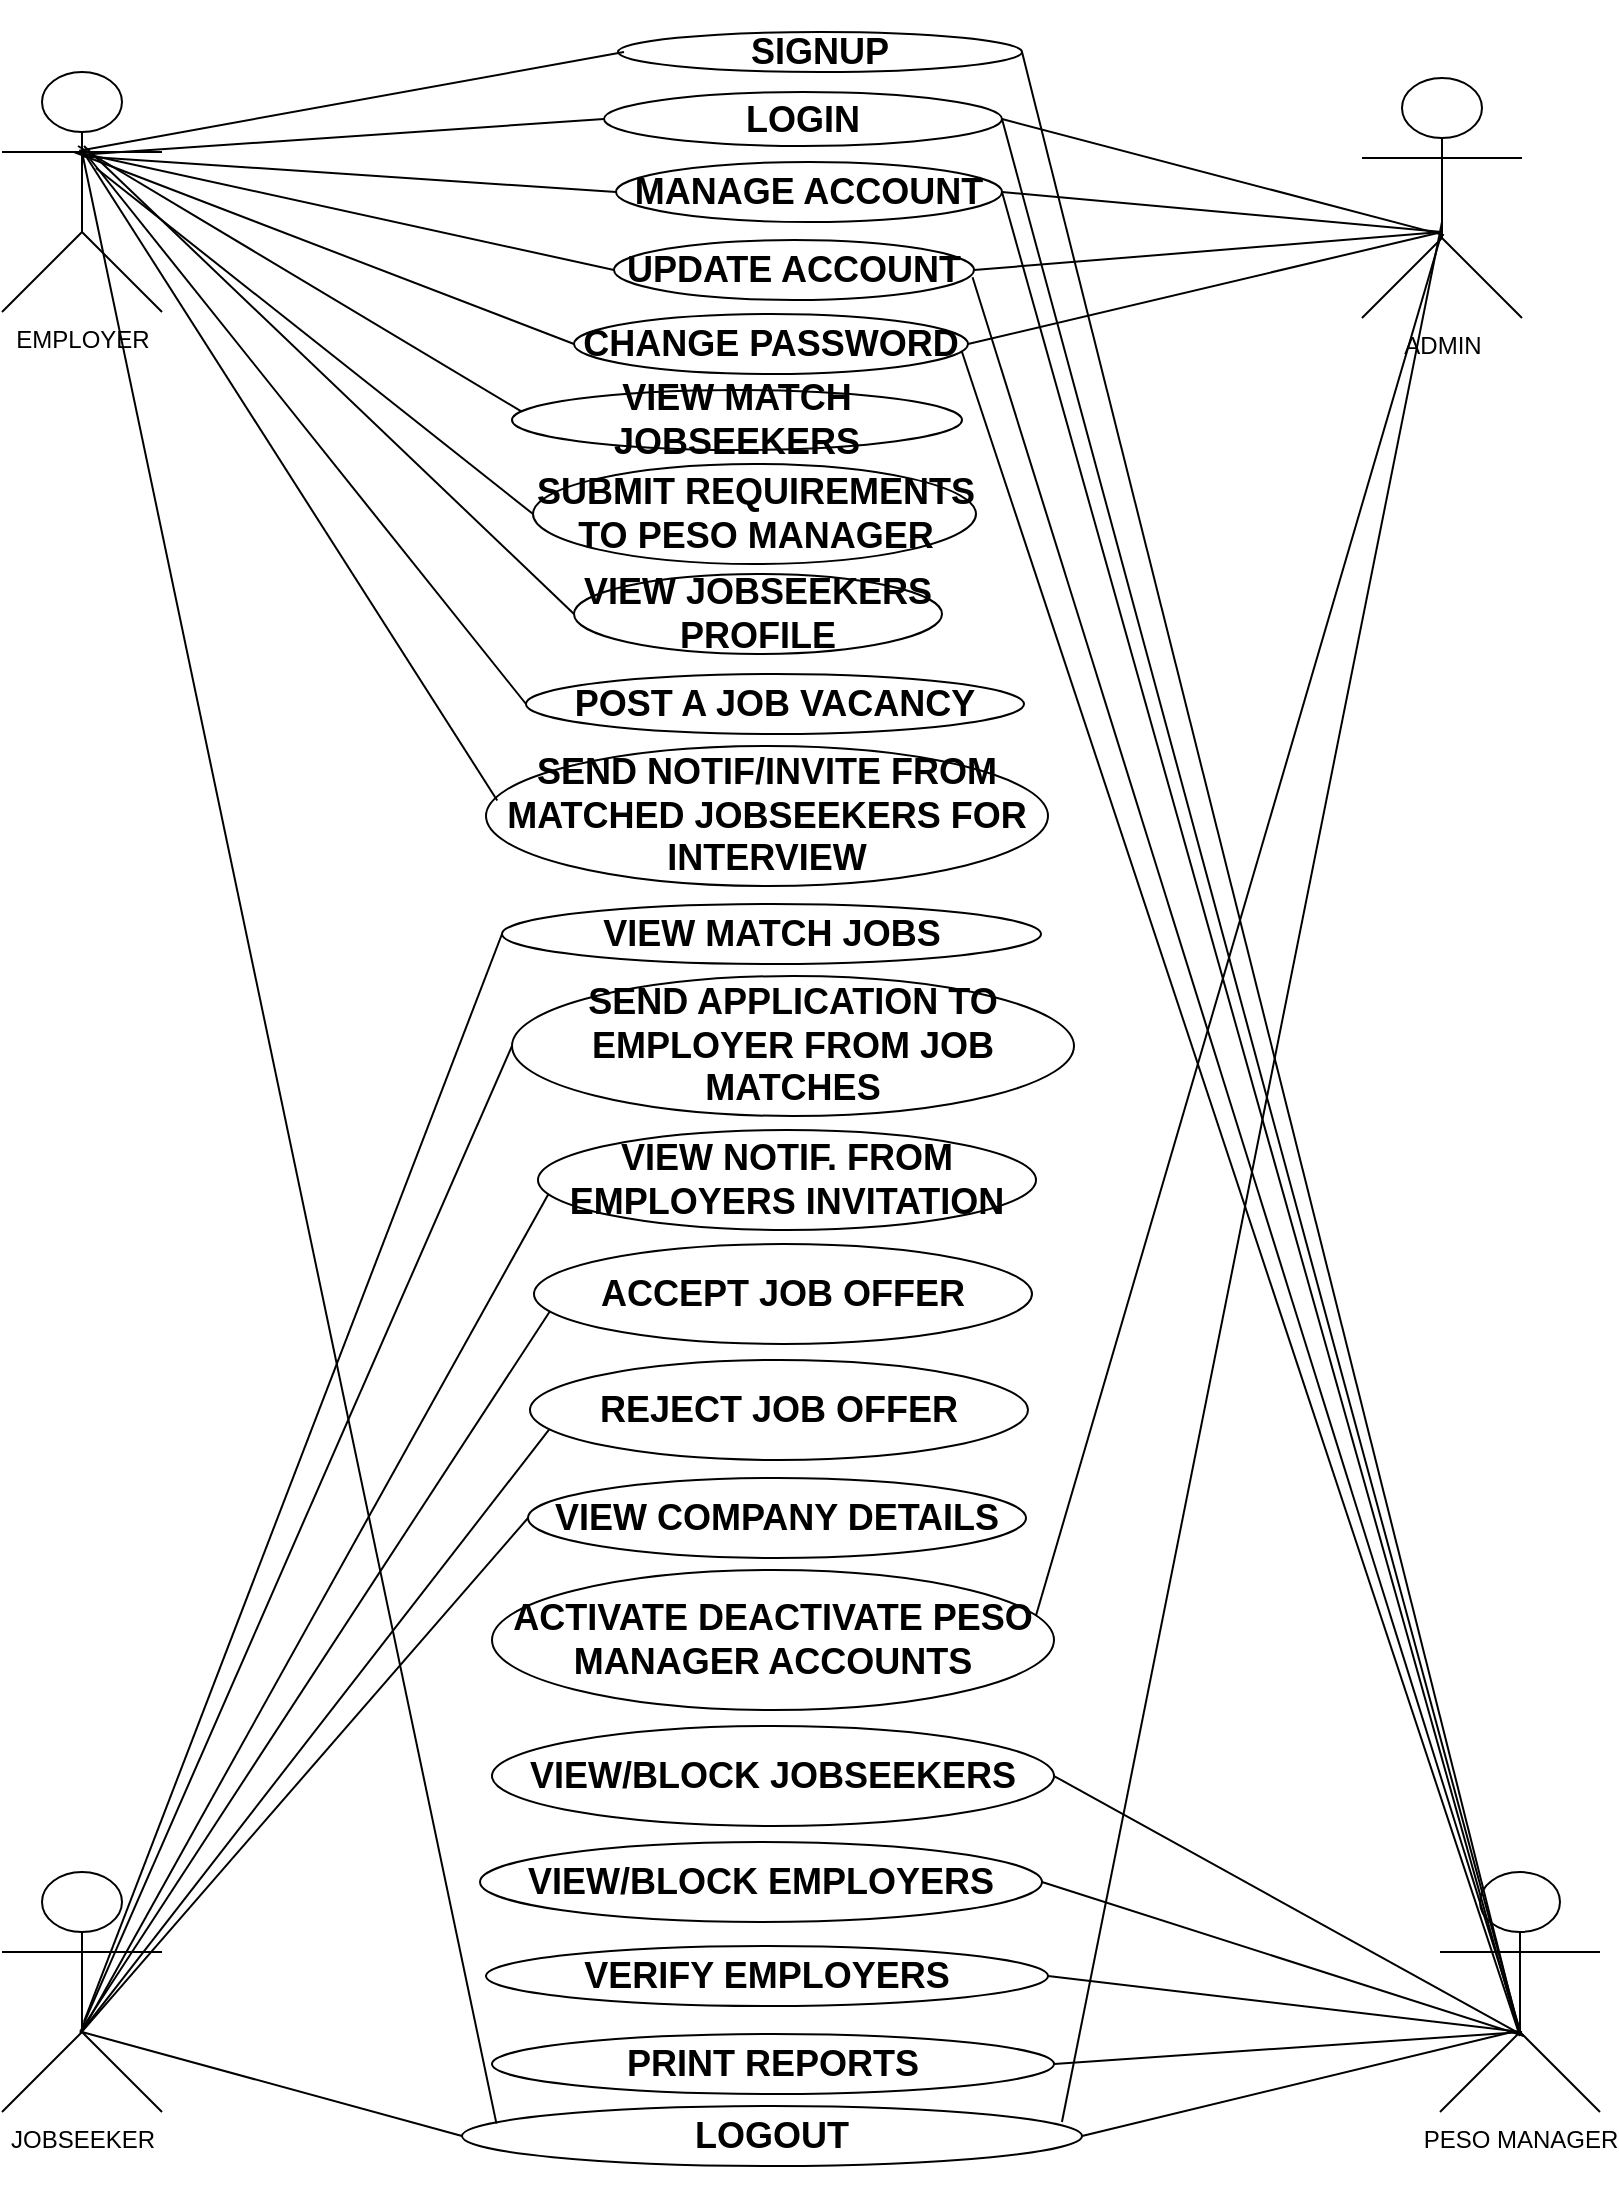 <mxfile version="24.7.12">
  <diagram name="Page-1" id="Fh5-t3P4nHTUfiatLPA4">
    <mxGraphModel dx="1276" dy="499" grid="1" gridSize="10" guides="1" tooltips="1" connect="1" arrows="1" fold="1" page="1" pageScale="1" pageWidth="850" pageHeight="1100" math="0" shadow="0">
      <root>
        <mxCell id="0" />
        <mxCell id="1" parent="0" />
        <mxCell id="-JHyRACf4zkEP295ArYi-2" value="ADMIN" style="shape=umlActor;verticalLabelPosition=bottom;verticalAlign=top;html=1;outlineConnect=0;" vertex="1" parent="1">
          <mxGeometry x="720" y="43" width="80" height="120" as="geometry" />
        </mxCell>
        <mxCell id="-JHyRACf4zkEP295ArYi-9" value="JOBSEEKER" style="shape=umlActor;verticalLabelPosition=bottom;verticalAlign=top;html=1;outlineConnect=0;" vertex="1" parent="1">
          <mxGeometry x="40" y="940" width="80" height="120" as="geometry" />
        </mxCell>
        <mxCell id="-JHyRACf4zkEP295ArYi-10" value="PESO MANAGER" style="shape=umlActor;verticalLabelPosition=bottom;verticalAlign=top;html=1;outlineConnect=0;" vertex="1" parent="1">
          <mxGeometry x="759" y="940" width="80" height="120" as="geometry" />
        </mxCell>
        <mxCell id="-JHyRACf4zkEP295ArYi-11" value="EMPLOYER" style="shape=umlActor;verticalLabelPosition=bottom;verticalAlign=top;html=1;outlineConnect=0;" vertex="1" parent="1">
          <mxGeometry x="40" y="40" width="80" height="120" as="geometry" />
        </mxCell>
        <mxCell id="-JHyRACf4zkEP295ArYi-31" value="&lt;h2&gt;SIGNUP&lt;/h2&gt;" style="ellipse;whiteSpace=wrap;html=1;" vertex="1" parent="1">
          <mxGeometry x="348" y="20" width="202" height="20" as="geometry" />
        </mxCell>
        <mxCell id="-JHyRACf4zkEP295ArYi-33" value="&lt;h2&gt;LOGIN&lt;/h2&gt;" style="ellipse;whiteSpace=wrap;html=1;" vertex="1" parent="1">
          <mxGeometry x="341" y="50" width="199" height="27" as="geometry" />
        </mxCell>
        <mxCell id="-JHyRACf4zkEP295ArYi-34" value="&lt;h2&gt;MANAGE ACCOUNT&lt;/h2&gt;" style="ellipse;whiteSpace=wrap;html=1;" vertex="1" parent="1">
          <mxGeometry x="347" y="85" width="193" height="30" as="geometry" />
        </mxCell>
        <mxCell id="-JHyRACf4zkEP295ArYi-35" value="&lt;h2&gt;UPDATE ACCOUNT&lt;/h2&gt;" style="ellipse;whiteSpace=wrap;html=1;" vertex="1" parent="1">
          <mxGeometry x="346" y="124" width="180" height="30" as="geometry" />
        </mxCell>
        <mxCell id="-JHyRACf4zkEP295ArYi-36" value="&lt;h2&gt;CHANGE PASSWORD&lt;/h2&gt;" style="ellipse;whiteSpace=wrap;html=1;" vertex="1" parent="1">
          <mxGeometry x="326" y="161" width="197" height="30" as="geometry" />
        </mxCell>
        <mxCell id="-JHyRACf4zkEP295ArYi-37" value="&lt;h2&gt;VIEW MATCH JOBSEEKERS&lt;/h2&gt;" style="ellipse;whiteSpace=wrap;html=1;" vertex="1" parent="1">
          <mxGeometry x="295" y="199" width="225" height="30" as="geometry" />
        </mxCell>
        <mxCell id="-JHyRACf4zkEP295ArYi-38" value="&lt;h2&gt;SUBMIT REQUIREMENTS TO PESO MANAGER&lt;/h2&gt;" style="ellipse;whiteSpace=wrap;html=1;" vertex="1" parent="1">
          <mxGeometry x="305.5" y="236" width="221.5" height="50" as="geometry" />
        </mxCell>
        <mxCell id="-JHyRACf4zkEP295ArYi-39" value="&lt;h2&gt;VIEW JOBSEEKERS PROFILE&lt;/h2&gt;" style="ellipse;whiteSpace=wrap;html=1;" vertex="1" parent="1">
          <mxGeometry x="326" y="291" width="184" height="40" as="geometry" />
        </mxCell>
        <mxCell id="-JHyRACf4zkEP295ArYi-40" value="&lt;h2&gt;POST A JOB VACANCY&lt;/h2&gt;" style="ellipse;whiteSpace=wrap;html=1;" vertex="1" parent="1">
          <mxGeometry x="302" y="341" width="249" height="30" as="geometry" />
        </mxCell>
        <mxCell id="-JHyRACf4zkEP295ArYi-41" value="&lt;h2&gt;SEND NOTIF/INVITE FROM MATCHED JOBSEEKERS FOR INTERVIEW&lt;/h2&gt;" style="ellipse;whiteSpace=wrap;html=1;" vertex="1" parent="1">
          <mxGeometry x="282" y="377" width="281" height="70" as="geometry" />
        </mxCell>
        <mxCell id="-JHyRACf4zkEP295ArYi-42" value="&lt;h2&gt;VIEW MATCH JOBS&lt;/h2&gt;" style="ellipse;whiteSpace=wrap;html=1;" vertex="1" parent="1">
          <mxGeometry x="290" y="456" width="269.5" height="30" as="geometry" />
        </mxCell>
        <mxCell id="-JHyRACf4zkEP295ArYi-43" value="&lt;h2&gt;SEND APPLICATION TO EMPLOYER FROM JOB MATCHES&lt;/h2&gt;" style="ellipse;whiteSpace=wrap;html=1;" vertex="1" parent="1">
          <mxGeometry x="295" y="492" width="281" height="70" as="geometry" />
        </mxCell>
        <mxCell id="-JHyRACf4zkEP295ArYi-44" value="&lt;h2&gt;VIEW NOTIF. FROM EMPLOYERS INVITATION&lt;/h2&gt;" style="ellipse;whiteSpace=wrap;html=1;" vertex="1" parent="1">
          <mxGeometry x="308" y="569" width="249" height="50" as="geometry" />
        </mxCell>
        <mxCell id="-JHyRACf4zkEP295ArYi-45" value="&lt;h2&gt;ACCEPT JOB OFFER&lt;/h2&gt;" style="ellipse;whiteSpace=wrap;html=1;" vertex="1" parent="1">
          <mxGeometry x="306" y="626" width="249" height="50" as="geometry" />
        </mxCell>
        <mxCell id="-JHyRACf4zkEP295ArYi-46" value="&lt;h2&gt;REJECT JOB OFFER&lt;/h2&gt;" style="ellipse;whiteSpace=wrap;html=1;" vertex="1" parent="1">
          <mxGeometry x="304" y="684" width="249" height="50" as="geometry" />
        </mxCell>
        <mxCell id="-JHyRACf4zkEP295ArYi-47" value="&lt;h2&gt;VIEW COMPANY DETAILS&lt;/h2&gt;" style="ellipse;whiteSpace=wrap;html=1;" vertex="1" parent="1">
          <mxGeometry x="303" y="743" width="249" height="40" as="geometry" />
        </mxCell>
        <mxCell id="-JHyRACf4zkEP295ArYi-49" value="&lt;h2&gt;ACTIVATE DEACTIVATE PESO MANAGER ACCOUNTS&lt;/h2&gt;" style="ellipse;whiteSpace=wrap;html=1;" vertex="1" parent="1">
          <mxGeometry x="285" y="789" width="281" height="70" as="geometry" />
        </mxCell>
        <mxCell id="-JHyRACf4zkEP295ArYi-50" value="&lt;h2&gt;VIEW/BLOCK JOBSEEKERS&lt;/h2&gt;" style="ellipse;whiteSpace=wrap;html=1;" vertex="1" parent="1">
          <mxGeometry x="285" y="867" width="281" height="50" as="geometry" />
        </mxCell>
        <mxCell id="-JHyRACf4zkEP295ArYi-51" value="&lt;h2&gt;VIEW/BLOCK EMPLOYERS&lt;/h2&gt;" style="ellipse;whiteSpace=wrap;html=1;" vertex="1" parent="1">
          <mxGeometry x="279" y="925" width="281" height="40" as="geometry" />
        </mxCell>
        <mxCell id="-JHyRACf4zkEP295ArYi-52" value="&lt;h2&gt;VERIFY EMPLOYERS&lt;/h2&gt;" style="ellipse;whiteSpace=wrap;html=1;" vertex="1" parent="1">
          <mxGeometry x="282" y="977" width="281" height="30" as="geometry" />
        </mxCell>
        <mxCell id="-JHyRACf4zkEP295ArYi-53" value="&lt;h2&gt;PRINT REPORTS&lt;/h2&gt;" style="ellipse;whiteSpace=wrap;html=1;" vertex="1" parent="1">
          <mxGeometry x="285" y="1021" width="281" height="30" as="geometry" />
        </mxCell>
        <mxCell id="-JHyRACf4zkEP295ArYi-54" value="&lt;h2&gt;LOGOUT&lt;/h2&gt;" style="ellipse;whiteSpace=wrap;html=1;" vertex="1" parent="1">
          <mxGeometry x="270" y="1057" width="310" height="30" as="geometry" />
        </mxCell>
        <mxCell id="-JHyRACf4zkEP295ArYi-56" value="" style="endArrow=none;html=1;rounded=0;exitX=0.445;exitY=0.328;exitDx=0;exitDy=0;exitPerimeter=0;entryX=0;entryY=0.5;entryDx=0;entryDy=0;" edge="1" parent="1">
          <mxGeometry width="50" height="50" relative="1" as="geometry">
            <mxPoint x="78.6" y="79.36" as="sourcePoint" />
            <mxPoint x="351" y="30" as="targetPoint" />
          </mxGeometry>
        </mxCell>
        <mxCell id="-JHyRACf4zkEP295ArYi-57" value="" style="endArrow=none;html=1;rounded=0;exitX=0.445;exitY=0.328;exitDx=0;exitDy=0;exitPerimeter=0;entryX=0;entryY=0.5;entryDx=0;entryDy=0;" edge="1" parent="1" target="-JHyRACf4zkEP295ArYi-33">
          <mxGeometry width="50" height="50" relative="1" as="geometry">
            <mxPoint x="79.6" y="81.36" as="sourcePoint" />
            <mxPoint x="339" y="55.5" as="targetPoint" />
          </mxGeometry>
        </mxCell>
        <mxCell id="-JHyRACf4zkEP295ArYi-58" value="" style="endArrow=none;html=1;rounded=0;entryX=0;entryY=0.5;entryDx=0;entryDy=0;" edge="1" parent="1" target="-JHyRACf4zkEP295ArYi-34">
          <mxGeometry width="50" height="50" relative="1" as="geometry">
            <mxPoint x="81" y="82.259" as="sourcePoint" />
            <mxPoint x="319" y="60" as="targetPoint" />
          </mxGeometry>
        </mxCell>
        <mxCell id="-JHyRACf4zkEP295ArYi-59" value="" style="endArrow=none;html=1;rounded=0;entryX=0;entryY=0.5;entryDx=0;entryDy=0;" edge="1" parent="1" target="-JHyRACf4zkEP295ArYi-35">
          <mxGeometry width="50" height="50" relative="1" as="geometry">
            <mxPoint x="77" y="80" as="sourcePoint" />
            <mxPoint x="343" y="139" as="targetPoint" />
          </mxGeometry>
        </mxCell>
        <mxCell id="-JHyRACf4zkEP295ArYi-60" value="" style="endArrow=none;html=1;rounded=0;entryX=0;entryY=0.5;entryDx=0;entryDy=0;" edge="1" parent="1" target="-JHyRACf4zkEP295ArYi-36">
          <mxGeometry width="50" height="50" relative="1" as="geometry">
            <mxPoint x="76" y="80" as="sourcePoint" />
            <mxPoint x="334" y="176" as="targetPoint" />
          </mxGeometry>
        </mxCell>
        <mxCell id="-JHyRACf4zkEP295ArYi-62" value="" style="endArrow=none;html=1;rounded=0;entryX=0.02;entryY=0.389;entryDx=0;entryDy=0;entryPerimeter=0;" edge="1" parent="1" target="-JHyRACf4zkEP295ArYi-41">
          <mxGeometry width="50" height="50" relative="1" as="geometry">
            <mxPoint x="80" y="79" as="sourcePoint" />
            <mxPoint x="299.091" y="390.01" as="targetPoint" />
          </mxGeometry>
        </mxCell>
        <mxCell id="-JHyRACf4zkEP295ArYi-63" value="" style="endArrow=none;html=1;rounded=0;entryX=0;entryY=0.5;entryDx=0;entryDy=0;" edge="1" parent="1" target="-JHyRACf4zkEP295ArYi-40">
          <mxGeometry width="50" height="50" relative="1" as="geometry">
            <mxPoint x="82" y="81" as="sourcePoint" />
            <mxPoint x="310" y="348" as="targetPoint" />
          </mxGeometry>
        </mxCell>
        <mxCell id="-JHyRACf4zkEP295ArYi-64" value="" style="endArrow=none;html=1;rounded=0;entryX=0;entryY=0.5;entryDx=0;entryDy=0;" edge="1" parent="1" target="-JHyRACf4zkEP295ArYi-39">
          <mxGeometry width="50" height="50" relative="1" as="geometry">
            <mxPoint x="81" y="77" as="sourcePoint" />
            <mxPoint x="308" y="298" as="targetPoint" />
          </mxGeometry>
        </mxCell>
        <mxCell id="-JHyRACf4zkEP295ArYi-65" value="" style="endArrow=none;html=1;rounded=0;entryX=0;entryY=0.5;entryDx=0;entryDy=0;" edge="1" parent="1" target="-JHyRACf4zkEP295ArYi-38">
          <mxGeometry width="50" height="50" relative="1" as="geometry">
            <mxPoint x="87" y="88" as="sourcePoint" />
            <mxPoint x="290" y="260" as="targetPoint" />
          </mxGeometry>
        </mxCell>
        <mxCell id="-JHyRACf4zkEP295ArYi-66" value="" style="endArrow=none;html=1;rounded=0;entryX=0.035;entryY=0.493;entryDx=0;entryDy=0;entryPerimeter=0;" edge="1" parent="1">
          <mxGeometry width="50" height="50" relative="1" as="geometry">
            <mxPoint x="78" y="77" as="sourcePoint" />
            <mxPoint x="299.875" y="209.79" as="targetPoint" />
          </mxGeometry>
        </mxCell>
        <mxCell id="-JHyRACf4zkEP295ArYi-67" value="" style="endArrow=none;html=1;rounded=0;exitX=1;exitY=0.5;exitDx=0;exitDy=0;" edge="1" parent="1" source="-JHyRACf4zkEP295ArYi-33">
          <mxGeometry width="50" height="50" relative="1" as="geometry">
            <mxPoint x="559" y="89" as="sourcePoint" />
            <mxPoint x="761" y="121.554" as="targetPoint" />
          </mxGeometry>
        </mxCell>
        <mxCell id="-JHyRACf4zkEP295ArYi-68" value="" style="endArrow=none;html=1;rounded=0;exitX=1;exitY=0.5;exitDx=0;exitDy=0;" edge="1" parent="1" source="-JHyRACf4zkEP295ArYi-34">
          <mxGeometry width="50" height="50" relative="1" as="geometry">
            <mxPoint x="528" y="74" as="sourcePoint" />
            <mxPoint x="760" y="120" as="targetPoint" />
          </mxGeometry>
        </mxCell>
        <mxCell id="-JHyRACf4zkEP295ArYi-69" value="" style="endArrow=none;html=1;rounded=0;exitX=1;exitY=0.5;exitDx=0;exitDy=0;" edge="1" parent="1" source="-JHyRACf4zkEP295ArYi-35">
          <mxGeometry width="50" height="50" relative="1" as="geometry">
            <mxPoint x="564" y="150" as="sourcePoint" />
            <mxPoint x="758" y="120.154" as="targetPoint" />
          </mxGeometry>
        </mxCell>
        <mxCell id="-JHyRACf4zkEP295ArYi-70" value="" style="endArrow=none;html=1;rounded=0;exitX=1;exitY=0.5;exitDx=0;exitDy=0;" edge="1" parent="1" source="-JHyRACf4zkEP295ArYi-36">
          <mxGeometry width="50" height="50" relative="1" as="geometry">
            <mxPoint x="536" y="149" as="sourcePoint" />
            <mxPoint x="760" y="120" as="targetPoint" />
          </mxGeometry>
        </mxCell>
        <mxCell id="-JHyRACf4zkEP295ArYi-71" value="" style="endArrow=none;html=1;rounded=0;exitX=0.989;exitY=0.354;exitDx=0;exitDy=0;exitPerimeter=0;" edge="1" parent="1">
          <mxGeometry width="50" height="50" relative="1" as="geometry">
            <mxPoint x="556.999" y="811.78" as="sourcePoint" />
            <mxPoint x="760" y="120" as="targetPoint" />
          </mxGeometry>
        </mxCell>
        <mxCell id="-JHyRACf4zkEP295ArYi-72" value="" style="endArrow=none;html=1;rounded=0;exitX=1;exitY=0.5;exitDx=0;exitDy=0;" edge="1" parent="1" source="-JHyRACf4zkEP295ArYi-31">
          <mxGeometry width="50" height="50" relative="1" as="geometry">
            <mxPoint x="535" y="40" as="sourcePoint" />
            <mxPoint x="798.619" y="1020" as="targetPoint" />
          </mxGeometry>
        </mxCell>
        <mxCell id="-JHyRACf4zkEP295ArYi-73" value="" style="endArrow=none;html=1;rounded=0;exitX=1;exitY=0.5;exitDx=0;exitDy=0;" edge="1" parent="1" source="-JHyRACf4zkEP295ArYi-33">
          <mxGeometry width="50" height="50" relative="1" as="geometry">
            <mxPoint x="550.03" y="145.008" as="sourcePoint" />
            <mxPoint x="797.923" y="1016" as="targetPoint" />
          </mxGeometry>
        </mxCell>
        <mxCell id="-JHyRACf4zkEP295ArYi-76" value="" style="endArrow=none;html=1;rounded=0;exitX=1;exitY=0.5;exitDx=0;exitDy=0;" edge="1" parent="1" source="-JHyRACf4zkEP295ArYi-34">
          <mxGeometry width="50" height="50" relative="1" as="geometry">
            <mxPoint x="527" y="44" as="sourcePoint" />
            <mxPoint x="798.923" y="1022" as="targetPoint" />
          </mxGeometry>
        </mxCell>
        <mxCell id="-JHyRACf4zkEP295ArYi-77" value="" style="endArrow=none;html=1;rounded=0;exitX=0.996;exitY=0.753;exitDx=0;exitDy=0;exitPerimeter=0;" edge="1" parent="1">
          <mxGeometry width="50" height="50" relative="1" as="geometry">
            <mxPoint x="525.28" y="142.59" as="sourcePoint" />
            <mxPoint x="798.923" y="1019" as="targetPoint" />
          </mxGeometry>
        </mxCell>
        <mxCell id="-JHyRACf4zkEP295ArYi-78" value="" style="endArrow=none;html=1;rounded=0;" edge="1" parent="1">
          <mxGeometry width="50" height="50" relative="1" as="geometry">
            <mxPoint x="520" y="180" as="sourcePoint" />
            <mxPoint x="798.923" y="1022" as="targetPoint" />
          </mxGeometry>
        </mxCell>
        <mxCell id="-JHyRACf4zkEP295ArYi-79" value="" style="endArrow=none;html=1;rounded=0;exitX=1;exitY=0.5;exitDx=0;exitDy=0;" edge="1" parent="1" source="-JHyRACf4zkEP295ArYi-50">
          <mxGeometry width="50" height="50" relative="1" as="geometry">
            <mxPoint x="564.909" y="899.4" as="sourcePoint" />
            <mxPoint x="800.923" y="1022" as="targetPoint" />
          </mxGeometry>
        </mxCell>
        <mxCell id="-JHyRACf4zkEP295ArYi-81" value="" style="endArrow=none;html=1;rounded=0;exitX=1;exitY=0.5;exitDx=0;exitDy=0;" edge="1" parent="1" source="-JHyRACf4zkEP295ArYi-51">
          <mxGeometry width="50" height="50" relative="1" as="geometry">
            <mxPoint x="550.281" y="928.6" as="sourcePoint" />
            <mxPoint x="800.923" y="1022" as="targetPoint" />
          </mxGeometry>
        </mxCell>
        <mxCell id="-JHyRACf4zkEP295ArYi-82" value="" style="endArrow=none;html=1;rounded=0;exitX=1;exitY=0.5;exitDx=0;exitDy=0;" edge="1" parent="1" source="-JHyRACf4zkEP295ArYi-52">
          <mxGeometry width="50" height="50" relative="1" as="geometry">
            <mxPoint x="570" y="955" as="sourcePoint" />
            <mxPoint x="800" y="1020" as="targetPoint" />
          </mxGeometry>
        </mxCell>
        <mxCell id="-JHyRACf4zkEP295ArYi-83" value="" style="endArrow=none;html=1;rounded=0;exitX=1;exitY=0.5;exitDx=0;exitDy=0;" edge="1" parent="1" source="-JHyRACf4zkEP295ArYi-53">
          <mxGeometry width="50" height="50" relative="1" as="geometry">
            <mxPoint x="573" y="1002" as="sourcePoint" />
            <mxPoint x="800" y="1020" as="targetPoint" />
          </mxGeometry>
        </mxCell>
        <mxCell id="-JHyRACf4zkEP295ArYi-84" value="" style="endArrow=none;html=1;rounded=0;exitX=1;exitY=0.5;exitDx=0;exitDy=0;" edge="1" parent="1" source="-JHyRACf4zkEP295ArYi-54">
          <mxGeometry width="50" height="50" relative="1" as="geometry">
            <mxPoint x="570" y="1070" as="sourcePoint" />
            <mxPoint x="795" y="1020" as="targetPoint" />
          </mxGeometry>
        </mxCell>
        <mxCell id="-JHyRACf4zkEP295ArYi-85" value="" style="endArrow=none;html=1;rounded=0;exitX=0.966;exitY=0.433;exitDx=0;exitDy=0;exitPerimeter=0;" edge="1" parent="1">
          <mxGeometry width="50" height="50" relative="1" as="geometry">
            <mxPoint x="569.97" y="1064.99" as="sourcePoint" />
            <mxPoint x="760" y="115" as="targetPoint" />
          </mxGeometry>
        </mxCell>
        <mxCell id="-JHyRACf4zkEP295ArYi-86" value="" style="endArrow=none;html=1;rounded=0;exitX=0;exitY=0.5;exitDx=0;exitDy=0;" edge="1" parent="1" source="-JHyRACf4zkEP295ArYi-47">
          <mxGeometry width="50" height="50" relative="1" as="geometry">
            <mxPoint x="272.462" y="826.6" as="sourcePoint" />
            <mxPoint x="80" y="1019.839" as="targetPoint" />
          </mxGeometry>
        </mxCell>
        <mxCell id="-JHyRACf4zkEP295ArYi-88" value="" style="endArrow=none;html=1;rounded=0;exitX=0.031;exitY=0.692;exitDx=0;exitDy=0;exitPerimeter=0;" edge="1" parent="1">
          <mxGeometry width="50" height="50" relative="1" as="geometry">
            <mxPoint x="313.719" y="718.6" as="sourcePoint" />
            <mxPoint x="79" y="1020.839" as="targetPoint" />
          </mxGeometry>
        </mxCell>
        <mxCell id="-JHyRACf4zkEP295ArYi-89" value="" style="endArrow=none;html=1;rounded=0;exitX=0.032;exitY=0.732;exitDx=0;exitDy=0;exitPerimeter=0;" edge="1" parent="1">
          <mxGeometry width="50" height="50" relative="1" as="geometry">
            <mxPoint x="313.968" y="659.6" as="sourcePoint" />
            <mxPoint x="79" y="1019.839" as="targetPoint" />
          </mxGeometry>
        </mxCell>
        <mxCell id="-JHyRACf4zkEP295ArYi-90" value="" style="endArrow=none;html=1;rounded=0;exitX=0.021;exitY=0.64;exitDx=0;exitDy=0;exitPerimeter=0;" edge="1" parent="1" source="-JHyRACf4zkEP295ArYi-44">
          <mxGeometry width="50" height="50" relative="1" as="geometry">
            <mxPoint x="299" y="584" as="sourcePoint" />
            <mxPoint x="80" y="1019.839" as="targetPoint" />
          </mxGeometry>
        </mxCell>
        <mxCell id="-JHyRACf4zkEP295ArYi-91" value="" style="endArrow=none;html=1;rounded=0;exitX=0;exitY=0.5;exitDx=0;exitDy=0;" edge="1" parent="1" source="-JHyRACf4zkEP295ArYi-43">
          <mxGeometry width="50" height="50" relative="1" as="geometry">
            <mxPoint x="313" y="599" as="sourcePoint" />
            <mxPoint x="80" y="1017.839" as="targetPoint" />
          </mxGeometry>
        </mxCell>
        <mxCell id="-JHyRACf4zkEP295ArYi-92" value="" style="endArrow=none;html=1;rounded=0;exitX=0;exitY=0.5;exitDx=0;exitDy=0;" edge="1" parent="1" source="-JHyRACf4zkEP295ArYi-42">
          <mxGeometry width="50" height="50" relative="1" as="geometry">
            <mxPoint x="296" y="524" as="sourcePoint" />
            <mxPoint x="81" y="1014.839" as="targetPoint" />
          </mxGeometry>
        </mxCell>
        <mxCell id="-JHyRACf4zkEP295ArYi-93" value="" style="endArrow=none;html=1;rounded=0;entryX=0.062;entryY=0.427;entryDx=0;entryDy=0;entryPerimeter=0;" edge="1" parent="1">
          <mxGeometry width="50" height="50" relative="1" as="geometry">
            <mxPoint x="80" y="80" as="sourcePoint" />
            <mxPoint x="287.22" y="1065.81" as="targetPoint" />
          </mxGeometry>
        </mxCell>
        <mxCell id="-JHyRACf4zkEP295ArYi-94" value="" style="endArrow=none;html=1;rounded=0;exitX=0;exitY=0.5;exitDx=0;exitDy=0;" edge="1" parent="1" source="-JHyRACf4zkEP295ArYi-54">
          <mxGeometry width="50" height="50" relative="1" as="geometry">
            <mxPoint x="313" y="773" as="sourcePoint" />
            <mxPoint x="80" y="1020" as="targetPoint" />
          </mxGeometry>
        </mxCell>
      </root>
    </mxGraphModel>
  </diagram>
</mxfile>
